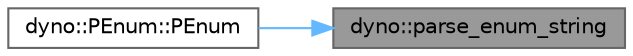 digraph "dyno::parse_enum_string"
{
 // LATEX_PDF_SIZE
  bgcolor="transparent";
  edge [fontname=Helvetica,fontsize=10,labelfontname=Helvetica,labelfontsize=10];
  node [fontname=Helvetica,fontsize=10,shape=box,height=0.2,width=0.4];
  rankdir="RL";
  Node1 [id="Node000001",label="dyno::parse_enum_string",height=0.2,width=0.4,color="gray40", fillcolor="grey60", style="filled", fontcolor="black",tooltip=" "];
  Node1 -> Node2 [id="edge1_Node000001_Node000002",dir="back",color="steelblue1",style="solid",tooltip=" "];
  Node2 [id="Node000002",label="dyno::PEnum::PEnum",height=0.2,width=0.4,color="grey40", fillcolor="white", style="filled",URL="$classdyno_1_1_p_enum.html#a51de9a15866f3a134e15b5aeece4d308",tooltip=" "];
}
